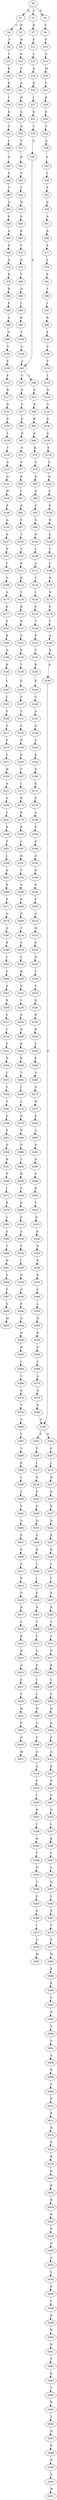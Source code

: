 strict digraph  {
	S0 -> S1 [ label = K ];
	S0 -> S2 [ label = N ];
	S0 -> S3 [ label = G ];
	S1 -> S4 [ label = Y ];
	S1 -> S5 [ label = K ];
	S2 -> S6 [ label = V ];
	S3 -> S7 [ label = R ];
	S4 -> S8 [ label = T ];
	S5 -> S9 [ label = N ];
	S6 -> S10 [ label = P ];
	S7 -> S11 [ label = F ];
	S8 -> S12 [ label = T ];
	S9 -> S13 [ label = K ];
	S10 -> S14 [ label = S ];
	S11 -> S15 [ label = L ];
	S12 -> S16 [ label = K ];
	S13 -> S17 [ label = V ];
	S14 -> S18 [ label = M ];
	S15 -> S19 [ label = A ];
	S16 -> S20 [ label = K ];
	S17 -> S21 [ label = A ];
	S18 -> S22 [ label = V ];
	S19 -> S23 [ label = Q ];
	S20 -> S24 [ label = I ];
	S21 -> S25 [ label = R ];
	S22 -> S26 [ label = E ];
	S23 -> S27 [ label = I ];
	S24 -> S28 [ label = E ];
	S25 -> S29 [ label = A ];
	S26 -> S30 [ label = E ];
	S27 -> S31 [ label = K ];
	S28 -> S32 [ label = S ];
	S29 -> S33 [ label = Q ];
	S30 -> S34 [ label = V ];
	S31 -> S35 [ label = V ];
	S32 -> S36 [ label = L ];
	S33 -> S37 [ label = T ];
	S34 -> S38 [ label = A ];
	S35 -> S39 [ label = A ];
	S36 -> S40 [ label = G ];
	S37 -> S41 [ label = R ];
	S38 -> S42 [ label = A ];
	S39 -> S43 [ label = A ];
	S40 -> S44 [ label = G ];
	S41 -> S45 [ label = G ];
	S42 -> S46 [ label = L ];
	S43 -> S47 [ label = V ];
	S43 -> S48 [ label = L ];
	S44 -> S49 [ label = T ];
	S45 -> S50 [ label = T ];
	S46 -> S51 [ label = P ];
	S47 -> S52 [ label = E ];
	S48 -> S53 [ label = E ];
	S49 -> S54 [ label = A ];
	S50 -> S55 [ label = H ];
	S51 -> S56 [ label = A ];
	S52 -> S57 [ label = Y ];
	S53 -> S58 [ label = E ];
	S54 -> S59 [ label = P ];
	S55 -> S60 [ label = G ];
	S56 -> S61 [ label = A ];
	S57 -> S62 [ label = E ];
	S58 -> S63 [ label = K ];
	S59 -> S64 [ label = A ];
	S60 -> S65 [ label = R ];
	S61 -> S66 [ label = D ];
	S62 -> S67 [ label = N ];
	S63 -> S68 [ label = E ];
	S64 -> S69 [ label = A ];
	S65 -> S70 [ label = Y ];
	S66 -> S71 [ label = E ];
	S67 -> S72 [ label = G ];
	S68 -> S73 [ label = K ];
	S69 -> S74 [ label = A ];
	S70 -> S75 [ label = A ];
	S71 -> S76 [ label = L ];
	S72 -> S77 [ label = S ];
	S73 -> S78 [ label = N ];
	S74 -> S79 [ label = D ];
	S75 -> S80 [ label = T ];
	S76 -> S81 [ label = E ];
	S77 -> S82 [ label = F ];
	S78 -> S83 [ label = E ];
	S79 -> S84 [ label = K ];
	S80 -> S85 [ label = Q ];
	S81 -> S86 [ label = V ];
	S82 -> S87 [ label = I ];
	S83 -> S88 [ label = D ];
	S84 -> S89 [ label = F ];
	S85 -> S90 [ label = I ];
	S86 -> S91 [ label = I ];
	S87 -> S92 [ label = E ];
	S88 -> S93 [ label = P ];
	S89 -> S94 [ label = A ];
	S90 -> S95 [ label = K ];
	S91 -> S96 [ label = R ];
	S92 -> S97 [ label = E ];
	S93 -> S98 [ label = S ];
	S94 -> S99 [ label = N ];
	S95 -> S100 [ label = V ];
	S96 -> S101 [ label = E ];
	S97 -> S102 [ label = T ];
	S98 -> S103 [ label = D ];
	S99 -> S104 [ label = S ];
	S100 -> S105 [ label = A ];
	S101 -> S106 [ label = S ];
	S102 -> S107 [ label = T ];
	S103 -> S108 [ label = L ];
	S104 -> S109 [ label = E ];
	S105 -> S43 [ label = A ];
	S106 -> S110 [ label = V ];
	S107 -> S111 [ label = K ];
	S108 -> S112 [ label = A ];
	S109 -> S113 [ label = F ];
	S110 -> S114 [ label = L ];
	S111 -> S115 [ label = R ];
	S112 -> S116 [ label = T ];
	S113 -> S117 [ label = R ];
	S114 -> S118 [ label = N ];
	S115 -> S119 [ label = Y ];
	S116 -> S120 [ label = V ];
	S117 -> S121 [ label = D ];
	S118 -> S122 [ label = G ];
	S119 -> S123 [ label = K ];
	S120 -> S124 [ label = P ];
	S121 -> S125 [ label = E ];
	S122 -> S126 [ label = D ];
	S123 -> S127 [ label = K ];
	S124 -> S128 [ label = T ];
	S125 -> S129 [ label = L ];
	S126 -> S130 [ label = A ];
	S127 -> S131 [ label = S ];
	S128 -> S132 [ label = E ];
	S129 -> S133 [ label = T ];
	S130 -> S134 [ label = F ];
	S131 -> S135 [ label = A ];
	S132 -> S136 [ label = V ];
	S133 -> S137 [ label = A ];
	S134 -> S138 [ label = G ];
	S135 -> S139 [ label = T ];
	S136 -> S140 [ label = K ];
	S137 -> S141 [ label = A ];
	S138 -> S142 [ label = Q ];
	S139 -> S143 [ label = G ];
	S140 -> S144 [ label = E ];
	S141 -> S145 [ label = W ];
	S142 -> S146 [ label = E ];
	S143 -> S147 [ label = F ];
	S144 -> S148 [ label = S ];
	S145 -> S149 [ label = E ];
	S146 -> S150 [ label = R ];
	S147 -> S151 [ label = Y ];
	S148 -> S152 [ label = A ];
	S149 -> S153 [ label = A ];
	S150 -> S154 [ label = R ];
	S151 -> S155 [ label = S ];
	S152 -> S156 [ label = Q ];
	S153 -> S157 [ label = P ];
	S154 -> S158 [ label = E ];
	S155 -> S159 [ label = D ];
	S156 -> S160 [ label = S ];
	S157 -> S161 [ label = D ];
	S158 -> S162 [ label = L ];
	S159 -> S163 [ label = G ];
	S160 -> S164 [ label = K ];
	S161 -> S165 [ label = V ];
	S162 -> S166 [ label = L ];
	S163 -> S167 [ label = Y ];
	S164 -> S168 [ label = E ];
	S165 -> S169 [ label = G ];
	S166 -> S170 [ label = R ];
	S167 -> S171 [ label = I ];
	S168 -> S172 [ label = K ];
	S169 -> S173 [ label = S ];
	S170 -> S174 [ label = N ];
	S171 -> S175 [ label = R ];
	S172 -> S176 [ label = E ];
	S173 -> S177 [ label = E ];
	S174 -> S178 [ label = F ];
	S175 -> S179 [ label = E ];
	S176 -> S180 [ label = A ];
	S177 -> S181 [ label = E ];
	S178 -> S182 [ label = Y ];
	S179 -> S183 [ label = E ];
	S180 -> S184 [ label = P ];
	S181 -> S185 [ label = R ];
	S182 -> S186 [ label = A ];
	S183 -> S187 [ label = I ];
	S184 -> S188 [ label = E ];
	S185 -> S189 [ label = Q ];
	S186 -> S190 [ label = A ];
	S187 -> S191 [ label = D ];
	S188 -> S192 [ label = Q ];
	S189 -> S193 [ label = K ];
	S190 -> S194 [ label = A ];
	S191 -> S195 [ label = T ];
	S192 -> S196 [ label = E ];
	S193 -> S197 [ label = L ];
	S194 -> S198 [ label = F ];
	S195 -> S199 [ label = S ];
	S196 -> S200 [ label = K ];
	S197 -> S201 [ label = L ];
	S198 -> S202 [ label = N ];
	S198 -> S203 [ label = S ];
	S199 -> S204 [ label = K ];
	S200 -> S205 [ label = F ];
	S201 -> S206 [ label = S ];
	S202 -> S207 [ label = P ];
	S203 -> S208 [ label = P ];
	S204 -> S209 [ label = F ];
	S205 -> S210 [ label = A ];
	S206 -> S211 [ label = S ];
	S207 -> S212 [ label = I ];
	S208 -> S213 [ label = I ];
	S209 -> S214 [ label = T ];
	S210 -> S215 [ label = H ];
	S211 -> S216 [ label = F ];
	S212 -> S217 [ label = N ];
	S213 -> S218 [ label = N ];
	S214 -> S219 [ label = S ];
	S215 -> S220 [ label = N ];
	S216 -> S221 [ label = Y ];
	S217 -> S222 [ label = K ];
	S218 -> S223 [ label = E ];
	S219 -> S224 [ label = L ];
	S220 -> S225 [ label = N ];
	S221 -> S226 [ label = H ];
	S222 -> S227 [ label = P ];
	S223 -> S228 [ label = P ];
	S224 -> S229 [ label = K ];
	S225 -> S230 [ label = Y ];
	S226 -> S231 [ label = A ];
	S227 -> S232 [ label = Q ];
	S228 -> S233 [ label = Q ];
	S229 -> S234 [ label = G ];
	S230 -> S235 [ label = F ];
	S231 -> S236 [ label = A ];
	S232 -> S237 [ label = E ];
	S233 -> S238 [ label = Q ];
	S234 -> S239 [ label = T ];
	S235 -> S240 [ label = R ];
	S236 -> S241 [ label = Y ];
	S237 -> S242 [ label = R ];
	S238 -> S243 [ label = R ];
	S239 -> S244 [ label = S ];
	S240 -> S245 [ label = D ];
	S241 -> S246 [ label = K ];
	S242 -> S247 [ label = L ];
	S243 -> S248 [ label = L ];
	S244 -> S249 [ label = Q ];
	S245 -> S250 [ label = D ];
	S246 -> S251 [ label = P ];
	S247 -> S252 [ label = I ];
	S248 -> S253 [ label = I ];
	S249 -> S254 [ label = R ];
	S250 -> S255 [ label = V ];
	S251 -> S256 [ label = I ];
	S252 -> S257 [ label = E ];
	S253 -> S258 [ label = E ];
	S254 -> S259 [ label = E ];
	S255 -> S260 [ label = K ];
	S256 -> S261 [ label = D ];
	S257 -> S262 [ label = R ];
	S258 -> S263 [ label = R ];
	S259 -> S264 [ label = T ];
	S260 -> S265 [ label = S ];
	S261 -> S266 [ label = E ];
	S262 -> S267 [ label = S ];
	S263 -> S268 [ label = T ];
	S264 -> S269 [ label = L ];
	S265 -> S270 [ label = G ];
	S266 -> S271 [ label = P ];
	S267 -> S272 [ label = L ];
	S268 -> S273 [ label = L ];
	S269 -> S274 [ label = L ];
	S270 -> S275 [ label = W ];
	S271 -> S276 [ label = Q ];
	S272 -> S277 [ label = N ];
	S273 -> S278 [ label = G ];
	S274 -> S279 [ label = Q ];
	S275 -> S280 [ label = E ];
	S276 -> S281 [ label = D ];
	S277 -> S282 [ label = E ];
	S278 -> S283 [ label = E ];
	S279 -> S284 [ label = N ];
	S280 -> S285 [ label = A ];
	S281 -> S286 [ label = R ];
	S282 -> S287 [ label = L ];
	S283 -> S288 [ label = L ];
	S284 -> S289 [ label = F ];
	S285 -> S290 [ label = P ];
	S286 -> S291 [ label = L ];
	S287 -> S292 [ label = L ];
	S288 -> S293 [ label = L ];
	S289 -> S294 [ label = Y ];
	S290 -> S295 [ label = D ];
	S291 -> S296 [ label = V ];
	S292 -> S297 [ label = Q ];
	S293 -> S298 [ label = N ];
	S294 -> S299 [ label = H ];
	S295 -> S300 [ label = F ];
	S296 -> S301 [ label = E ];
	S297 -> S302 [ label = K ];
	S298 -> S303 [ label = G ];
	S299 -> S304 [ label = S ];
	S300 -> S305 [ label = N ];
	S301 -> S306 [ label = R ];
	S302 -> S307 [ label = F ];
	S303 -> S308 [ label = F ];
	S304 -> S309 [ label = G ];
	S305 -> S310 [ label = T ];
	S306 -> S311 [ label = V ];
	S307 -> S312 [ label = G ];
	S308 -> S313 [ label = G ];
	S309 -> S314 [ label = F ];
	S310 -> S315 [ label = K ];
	S311 -> S316 [ label = L ];
	S312 -> S317 [ label = S ];
	S313 -> S318 [ label = Q ];
	S314 -> S319 [ label = A ];
	S315 -> S320 [ label = E ];
	S316 -> S321 [ label = G ];
	S317 -> S322 [ label = P ];
	S318 -> S323 [ label = P ];
	S319 -> S324 [ label = V ];
	S320 -> S325 [ label = R ];
	S321 -> S326 [ label = N ];
	S322 -> S327 [ label = V ];
	S323 -> S328 [ label = I ];
	S324 -> S329 [ label = I ];
	S325 -> S330 [ label = K ];
	S326 -> S331 [ label = L ];
	S327 -> S332 [ label = Q ];
	S328 -> S333 [ label = R ];
	S329 -> S334 [ label = D ];
	S330 -> S335 [ label = E ];
	S331 -> S336 [ label = V ];
	S332 -> S337 [ label = L ];
	S333 -> S338 [ label = Y ];
	S334 -> S339 [ label = A ];
	S335 -> S340 [ label = L ];
	S336 -> S341 [ label = T ];
	S337 -> S342 [ label = K ];
	S338 -> S343 [ label = H ];
	S339 -> S344 [ label = P ];
	S340 -> S345 [ label = L ];
	S341 -> S346 [ label = G ];
	S342 -> S347 [ label = V ];
	S343 -> S348 [ label = T ];
	S344 -> S349 [ label = Q ];
	S345 -> S350 [ label = D ];
	S346 -> S351 [ label = F ];
	S347 -> S352 [ label = A ];
	S348 -> S353 [ label = N ];
	S349 -> S354 [ label = Q ];
	S350 -> S355 [ label = E ];
	S351 -> S356 [ label = G ];
	S352 -> S357 [ label = G ];
	S353 -> S358 [ label = S ];
	S354 -> S359 [ label = R ];
	S355 -> S360 [ label = F ];
	S356 -> S361 [ label = R ];
	S357 -> S362 [ label = Y ];
	S358 -> S363 [ label = F ];
	S359 -> S364 [ label = L ];
	S360 -> S365 [ label = Y ];
	S361 -> S366 [ label = P ];
	S362 -> S367 [ label = R ];
	S363 -> S368 [ label = P ];
	S364 -> S369 [ label = V ];
	S365 -> S370 [ label = A ];
	S366 -> S371 [ label = I ];
	S367 -> S372 [ label = V ];
	S368 -> S373 [ label = I ];
	S369 -> S374 [ label = E ];
	S370 -> S375 [ label = A ];
	S371 -> S376 [ label = R ];
	S372 -> S377 [ label = S ];
	S373 -> S378 [ label = S ];
	S374 -> S379 [ label = T ];
	S375 -> S380 [ label = A ];
	S376 -> S381 [ label = L ];
	S377 -> S382 [ label = M ];
	S378 -> S383 [ label = M ];
	S379 -> S384 [ label = A ];
	S380 -> S198 [ label = F ];
	S381 -> S385 [ label = S ];
	S382 -> S386 [ label = E ];
	S384 -> S387 [ label = L ];
	S385 -> S388 [ label = T ];
	S386 -> S389 [ label = E ];
	S387 -> S390 [ label = S ];
	S388 -> S391 [ label = N ];
	S389 -> S392 [ label = Y ];
	S390 -> S393 [ label = E ];
	S391 -> S394 [ label = S ];
	S392 -> S395 [ label = D ];
	S393 -> S396 [ label = L ];
	S394 -> S397 [ label = F ];
	S395 -> S398 [ label = V ];
	S396 -> S399 [ label = L ];
	S397 -> S400 [ label = S ];
	S398 -> S401 [ label = S ];
	S399 -> S402 [ label = T ];
	S400 -> S403 [ label = M ];
	S401 -> S404 [ label = A ];
	S402 -> S405 [ label = S ];
	S404 -> S406 [ label = R ];
	S405 -> S407 [ label = F ];
	S406 -> S408 [ label = S ];
	S407 -> S409 [ label = G ];
	S408 -> S410 [ label = R ];
	S409 -> S411 [ label = A ];
	S410 -> S412 [ label = R ];
	S411 -> S413 [ label = P ];
	S412 -> S414 [ label = R ];
	S413 -> S415 [ label = V ];
	S414 -> S416 [ label = R ];
	S415 -> S417 [ label = R ];
	S416 -> S418 [ label = R ];
	S417 -> S419 [ label = L ];
	S418 -> S420 [ label = K ];
	S419 -> S421 [ label = K ];
	S420 -> S422 [ label = K ];
	S421 -> S423 [ label = N ];
	S422 -> S424 [ label = R ];
	S423 -> S425 [ label = A ];
	S424 -> S426 [ label = R ];
	S425 -> S427 [ label = A ];
	S426 -> S428 [ label = E ];
	S427 -> S429 [ label = F ];
	S428 -> S430 [ label = Q ];
	S429 -> S431 [ label = Q ];
	S430 -> S432 [ label = A ];
	S431 -> S433 [ label = V ];
	S432 -> S434 [ label = V ];
	S433 -> S435 [ label = S ];
	S434 -> S436 [ label = P ];
	S435 -> S437 [ label = M ];
	S436 -> S438 [ label = V ];
	S438 -> S439 [ label = D ];
	S439 -> S440 [ label = R ];
	S440 -> S441 [ label = N ];
	S441 -> S442 [ label = T ];
	S442 -> S443 [ label = E ];
	S443 -> S444 [ label = V ];
	S444 -> S445 [ label = K ];
	S445 -> S446 [ label = T ];
	S446 -> S447 [ label = Q ];
	S447 -> S448 [ label = E ];
	S448 -> S449 [ label = N ];
	S449 -> S450 [ label = A ];
	S450 -> S451 [ label = M ];
}
